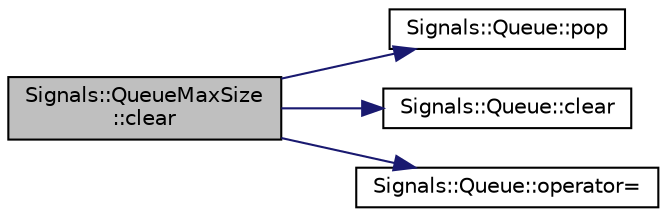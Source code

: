 digraph "Signals::QueueMaxSize::clear"
{
 // INTERACTIVE_SVG=YES
  edge [fontname="Helvetica",fontsize="10",labelfontname="Helvetica",labelfontsize="10"];
  node [fontname="Helvetica",fontsize="10",shape=record];
  rankdir="LR";
  Node1 [label="Signals::QueueMaxSize\l::clear",height=0.2,width=0.4,color="black", fillcolor="grey75", style="filled", fontcolor="black"];
  Node1 -> Node2 [color="midnightblue",fontsize="10",style="solid",fontname="Helvetica"];
  Node2 [label="Signals::Queue::pop",height=0.2,width=0.4,color="black", fillcolor="white", style="filled",URL="$class_signals_1_1_queue.html#a168d29cc2e73bae6522f9ffe18f359e4"];
  Node1 -> Node3 [color="midnightblue",fontsize="10",style="solid",fontname="Helvetica"];
  Node3 [label="Signals::Queue::clear",height=0.2,width=0.4,color="black", fillcolor="white", style="filled",URL="$class_signals_1_1_queue.html#aff0a2b19ee8f4633b2fd0da7257eadb4"];
  Node1 -> Node4 [color="midnightblue",fontsize="10",style="solid",fontname="Helvetica"];
  Node4 [label="Signals::Queue::operator=",height=0.2,width=0.4,color="black", fillcolor="white", style="filled",URL="$class_signals_1_1_queue.html#ab1a0d74980f45515d6fac0c467cbcd4b"];
}
